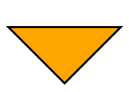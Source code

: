 digraph G{
  testnode [label="",shape="invtriangle",style=filled,fontcolor=black,fillcolor=orange,color=black];
}